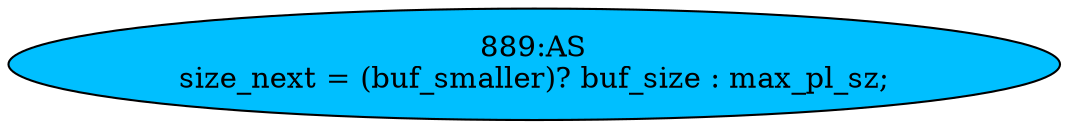 strict digraph "" {
	node [label="\N"];
	"889:AS"	 [ast="<pyverilog.vparser.ast.Assign object at 0x7fae5e1049d0>",
		def_var="['size_next']",
		fillcolor=deepskyblue,
		label="889:AS
size_next = (buf_smaller)? buf_size : max_pl_sz;",
		statements="[]",
		style=filled,
		typ=Assign,
		use_var="['buf_smaller', 'buf_size', 'max_pl_sz']"];
}

